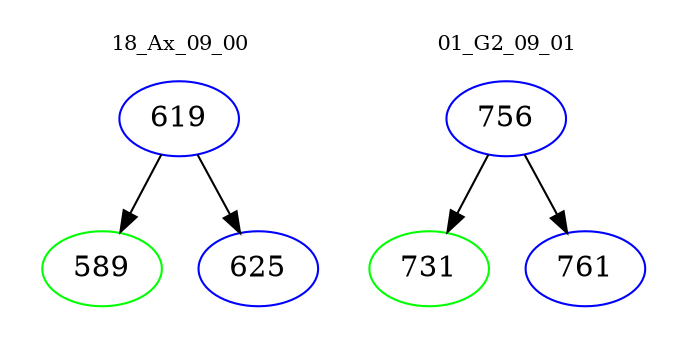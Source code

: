 digraph{
subgraph cluster_0 {
color = white
label = "18_Ax_09_00";
fontsize=10;
T0_619 [label="619", color="blue"]
T0_619 -> T0_589 [color="black"]
T0_589 [label="589", color="green"]
T0_619 -> T0_625 [color="black"]
T0_625 [label="625", color="blue"]
}
subgraph cluster_1 {
color = white
label = "01_G2_09_01";
fontsize=10;
T1_756 [label="756", color="blue"]
T1_756 -> T1_731 [color="black"]
T1_731 [label="731", color="green"]
T1_756 -> T1_761 [color="black"]
T1_761 [label="761", color="blue"]
}
}
